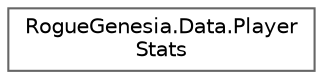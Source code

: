 digraph "Graphical Class Hierarchy"
{
 // LATEX_PDF_SIZE
  bgcolor="transparent";
  edge [fontname=Helvetica,fontsize=10,labelfontname=Helvetica,labelfontsize=10];
  node [fontname=Helvetica,fontsize=10,shape=box,height=0.2,width=0.4];
  rankdir="LR";
  Node0 [label="RogueGenesia.Data.Player\lStats",height=0.2,width=0.4,color="grey40", fillcolor="white", style="filled",URL="$class_rogue_genesia_1_1_data_1_1_player_stats.html",tooltip=" "];
}
